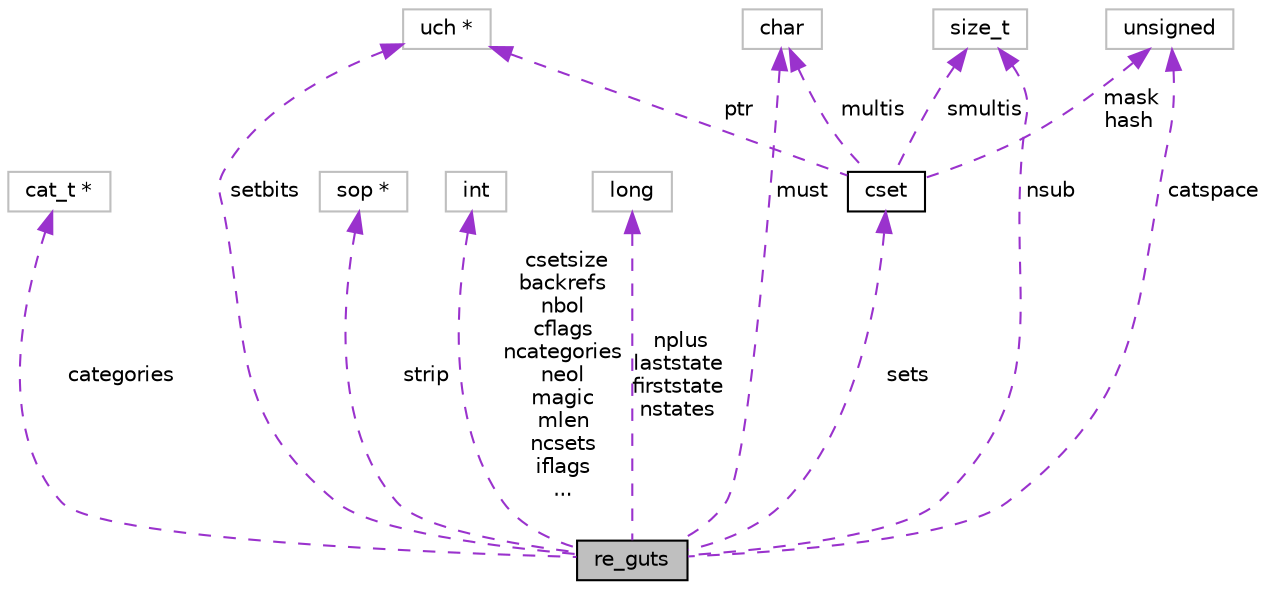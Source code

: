 digraph "re_guts"
{
 // LATEX_PDF_SIZE
  bgcolor="transparent";
  edge [fontname="Helvetica",fontsize="10",labelfontname="Helvetica",labelfontsize="10"];
  node [fontname="Helvetica",fontsize="10",shape=record];
  Node1 [label="re_guts",height=0.2,width=0.4,color="black", fillcolor="grey75", style="filled", fontcolor="black",tooltip=" "];
  Node2 -> Node1 [dir="back",color="darkorchid3",fontsize="10",style="dashed",label=" categories" ,fontname="Helvetica"];
  Node2 [label="cat_t *",height=0.2,width=0.4,color="grey75",tooltip=" "];
  Node3 -> Node1 [dir="back",color="darkorchid3",fontsize="10",style="dashed",label=" must" ,fontname="Helvetica"];
  Node3 [label="char",height=0.2,width=0.4,color="grey75",tooltip=" "];
  Node4 -> Node1 [dir="back",color="darkorchid3",fontsize="10",style="dashed",label=" strip" ,fontname="Helvetica"];
  Node4 [label="sop *",height=0.2,width=0.4,color="grey75",tooltip=" "];
  Node5 -> Node1 [dir="back",color="darkorchid3",fontsize="10",style="dashed",label=" csetsize\nbackrefs\nnbol\ncflags\nncategories\nneol\nmagic\nmlen\nncsets\niflags\n..." ,fontname="Helvetica"];
  Node5 [label="int",height=0.2,width=0.4,color="grey75",tooltip=" "];
  Node6 -> Node1 [dir="back",color="darkorchid3",fontsize="10",style="dashed",label=" nplus\nlaststate\nfirststate\nnstates" ,fontname="Helvetica"];
  Node6 [label="long",height=0.2,width=0.4,color="grey75",tooltip=" "];
  Node7 -> Node1 [dir="back",color="darkorchid3",fontsize="10",style="dashed",label=" setbits" ,fontname="Helvetica"];
  Node7 [label="uch *",height=0.2,width=0.4,color="grey75",tooltip=" "];
  Node8 -> Node1 [dir="back",color="darkorchid3",fontsize="10",style="dashed",label=" catspace" ,fontname="Helvetica"];
  Node8 [label="unsigned",height=0.2,width=0.4,color="grey75",tooltip=" "];
  Node9 -> Node1 [dir="back",color="darkorchid3",fontsize="10",style="dashed",label=" sets" ,fontname="Helvetica"];
  Node9 [label="cset",height=0.2,width=0.4,color="black",URL="$structcset.html",tooltip=" "];
  Node3 -> Node9 [dir="back",color="darkorchid3",fontsize="10",style="dashed",label=" multis" ,fontname="Helvetica"];
  Node7 -> Node9 [dir="back",color="darkorchid3",fontsize="10",style="dashed",label=" ptr" ,fontname="Helvetica"];
  Node8 -> Node9 [dir="back",color="darkorchid3",fontsize="10",style="dashed",label=" mask\nhash" ,fontname="Helvetica"];
  Node10 -> Node9 [dir="back",color="darkorchid3",fontsize="10",style="dashed",label=" smultis" ,fontname="Helvetica"];
  Node10 [label="size_t",height=0.2,width=0.4,color="grey75",tooltip=" "];
  Node10 -> Node1 [dir="back",color="darkorchid3",fontsize="10",style="dashed",label=" nsub" ,fontname="Helvetica"];
}
